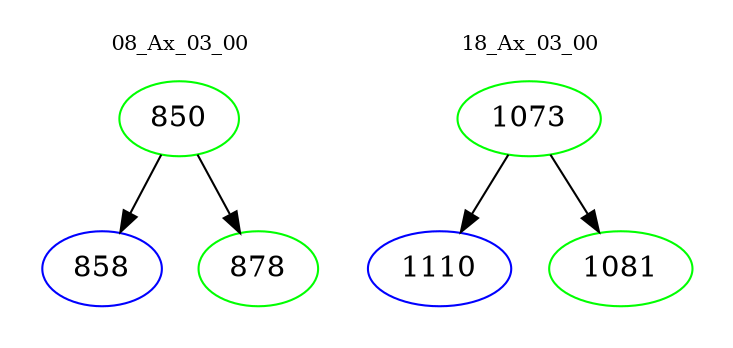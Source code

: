 digraph{
subgraph cluster_0 {
color = white
label = "08_Ax_03_00";
fontsize=10;
T0_850 [label="850", color="green"]
T0_850 -> T0_858 [color="black"]
T0_858 [label="858", color="blue"]
T0_850 -> T0_878 [color="black"]
T0_878 [label="878", color="green"]
}
subgraph cluster_1 {
color = white
label = "18_Ax_03_00";
fontsize=10;
T1_1073 [label="1073", color="green"]
T1_1073 -> T1_1110 [color="black"]
T1_1110 [label="1110", color="blue"]
T1_1073 -> T1_1081 [color="black"]
T1_1081 [label="1081", color="green"]
}
}
